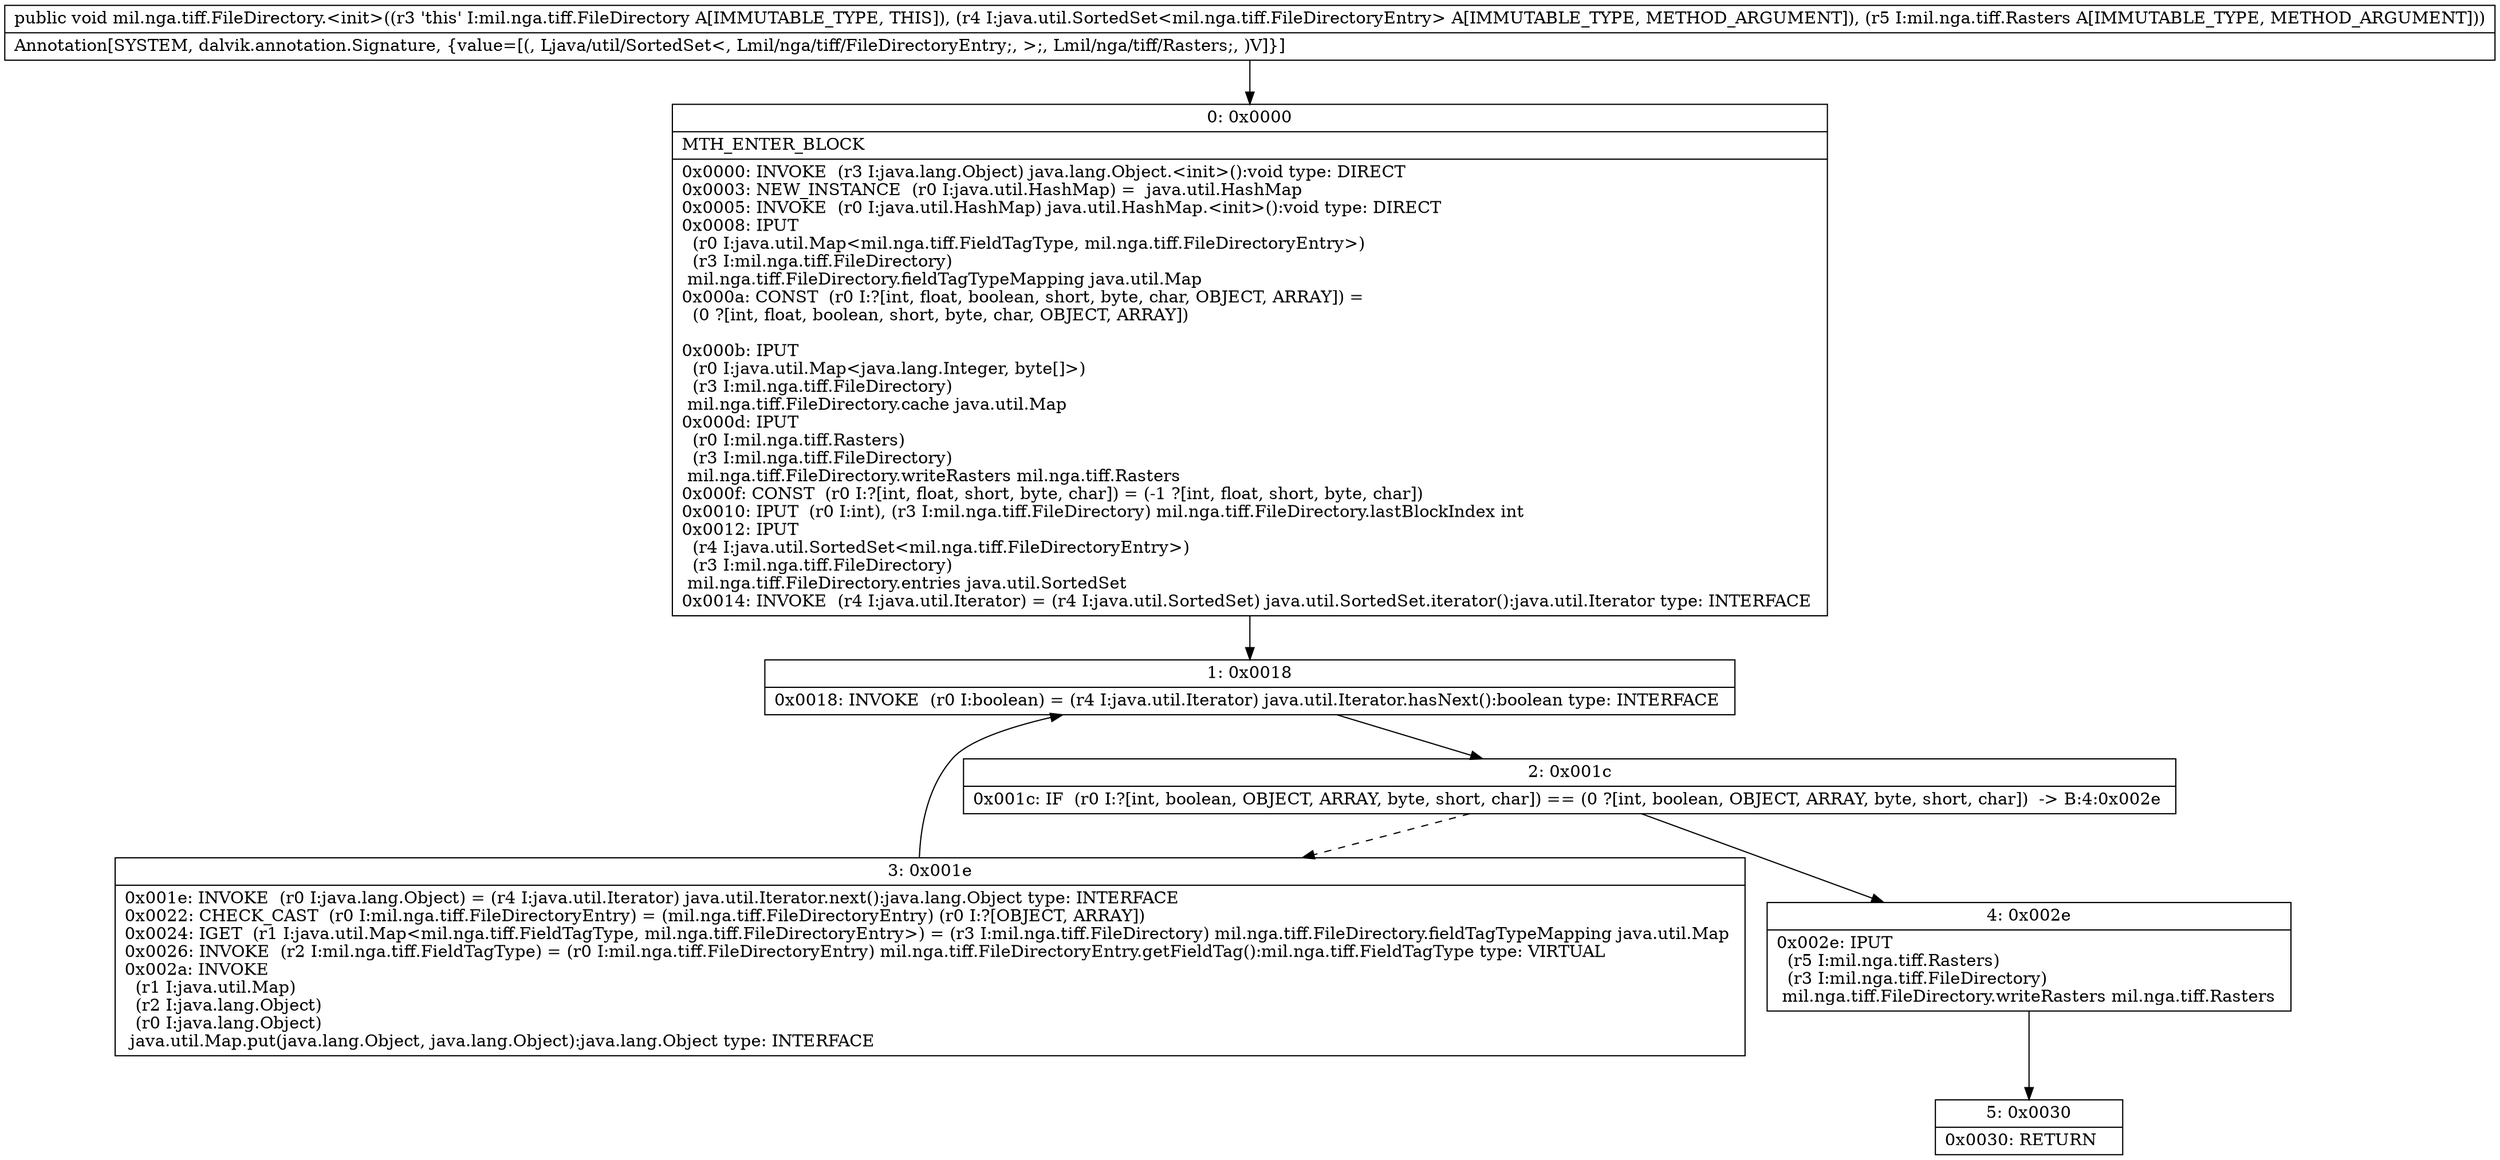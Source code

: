 digraph "CFG formil.nga.tiff.FileDirectory.\<init\>(Ljava\/util\/SortedSet;Lmil\/nga\/tiff\/Rasters;)V" {
Node_0 [shape=record,label="{0\:\ 0x0000|MTH_ENTER_BLOCK\l|0x0000: INVOKE  (r3 I:java.lang.Object) java.lang.Object.\<init\>():void type: DIRECT \l0x0003: NEW_INSTANCE  (r0 I:java.util.HashMap) =  java.util.HashMap \l0x0005: INVOKE  (r0 I:java.util.HashMap) java.util.HashMap.\<init\>():void type: DIRECT \l0x0008: IPUT  \l  (r0 I:java.util.Map\<mil.nga.tiff.FieldTagType, mil.nga.tiff.FileDirectoryEntry\>)\l  (r3 I:mil.nga.tiff.FileDirectory)\l mil.nga.tiff.FileDirectory.fieldTagTypeMapping java.util.Map \l0x000a: CONST  (r0 I:?[int, float, boolean, short, byte, char, OBJECT, ARRAY]) = \l  (0 ?[int, float, boolean, short, byte, char, OBJECT, ARRAY])\l \l0x000b: IPUT  \l  (r0 I:java.util.Map\<java.lang.Integer, byte[]\>)\l  (r3 I:mil.nga.tiff.FileDirectory)\l mil.nga.tiff.FileDirectory.cache java.util.Map \l0x000d: IPUT  \l  (r0 I:mil.nga.tiff.Rasters)\l  (r3 I:mil.nga.tiff.FileDirectory)\l mil.nga.tiff.FileDirectory.writeRasters mil.nga.tiff.Rasters \l0x000f: CONST  (r0 I:?[int, float, short, byte, char]) = (\-1 ?[int, float, short, byte, char]) \l0x0010: IPUT  (r0 I:int), (r3 I:mil.nga.tiff.FileDirectory) mil.nga.tiff.FileDirectory.lastBlockIndex int \l0x0012: IPUT  \l  (r4 I:java.util.SortedSet\<mil.nga.tiff.FileDirectoryEntry\>)\l  (r3 I:mil.nga.tiff.FileDirectory)\l mil.nga.tiff.FileDirectory.entries java.util.SortedSet \l0x0014: INVOKE  (r4 I:java.util.Iterator) = (r4 I:java.util.SortedSet) java.util.SortedSet.iterator():java.util.Iterator type: INTERFACE \l}"];
Node_1 [shape=record,label="{1\:\ 0x0018|0x0018: INVOKE  (r0 I:boolean) = (r4 I:java.util.Iterator) java.util.Iterator.hasNext():boolean type: INTERFACE \l}"];
Node_2 [shape=record,label="{2\:\ 0x001c|0x001c: IF  (r0 I:?[int, boolean, OBJECT, ARRAY, byte, short, char]) == (0 ?[int, boolean, OBJECT, ARRAY, byte, short, char])  \-\> B:4:0x002e \l}"];
Node_3 [shape=record,label="{3\:\ 0x001e|0x001e: INVOKE  (r0 I:java.lang.Object) = (r4 I:java.util.Iterator) java.util.Iterator.next():java.lang.Object type: INTERFACE \l0x0022: CHECK_CAST  (r0 I:mil.nga.tiff.FileDirectoryEntry) = (mil.nga.tiff.FileDirectoryEntry) (r0 I:?[OBJECT, ARRAY]) \l0x0024: IGET  (r1 I:java.util.Map\<mil.nga.tiff.FieldTagType, mil.nga.tiff.FileDirectoryEntry\>) = (r3 I:mil.nga.tiff.FileDirectory) mil.nga.tiff.FileDirectory.fieldTagTypeMapping java.util.Map \l0x0026: INVOKE  (r2 I:mil.nga.tiff.FieldTagType) = (r0 I:mil.nga.tiff.FileDirectoryEntry) mil.nga.tiff.FileDirectoryEntry.getFieldTag():mil.nga.tiff.FieldTagType type: VIRTUAL \l0x002a: INVOKE  \l  (r1 I:java.util.Map)\l  (r2 I:java.lang.Object)\l  (r0 I:java.lang.Object)\l java.util.Map.put(java.lang.Object, java.lang.Object):java.lang.Object type: INTERFACE \l}"];
Node_4 [shape=record,label="{4\:\ 0x002e|0x002e: IPUT  \l  (r5 I:mil.nga.tiff.Rasters)\l  (r3 I:mil.nga.tiff.FileDirectory)\l mil.nga.tiff.FileDirectory.writeRasters mil.nga.tiff.Rasters \l}"];
Node_5 [shape=record,label="{5\:\ 0x0030|0x0030: RETURN   \l}"];
MethodNode[shape=record,label="{public void mil.nga.tiff.FileDirectory.\<init\>((r3 'this' I:mil.nga.tiff.FileDirectory A[IMMUTABLE_TYPE, THIS]), (r4 I:java.util.SortedSet\<mil.nga.tiff.FileDirectoryEntry\> A[IMMUTABLE_TYPE, METHOD_ARGUMENT]), (r5 I:mil.nga.tiff.Rasters A[IMMUTABLE_TYPE, METHOD_ARGUMENT]))  | Annotation[SYSTEM, dalvik.annotation.Signature, \{value=[(, Ljava\/util\/SortedSet\<, Lmil\/nga\/tiff\/FileDirectoryEntry;, \>;, Lmil\/nga\/tiff\/Rasters;, )V]\}]\l}"];
MethodNode -> Node_0;
Node_0 -> Node_1;
Node_1 -> Node_2;
Node_2 -> Node_3[style=dashed];
Node_2 -> Node_4;
Node_3 -> Node_1;
Node_4 -> Node_5;
}

